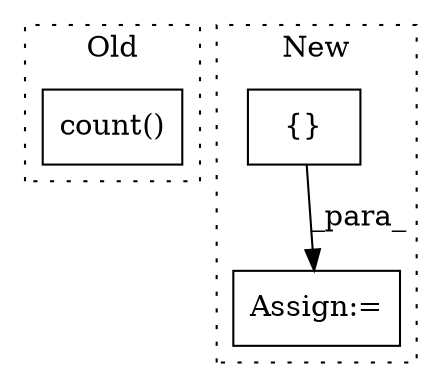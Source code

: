 digraph G {
subgraph cluster0 {
1 [label="count()" a="75" s="2194" l="10" shape="box"];
label = "Old";
style="dotted";
}
subgraph cluster1 {
2 [label="{}" a="59" s="2500,2538" l="1,0" shape="box"];
3 [label="Assign:=" a="68" s="2497" l="3" shape="box"];
label = "New";
style="dotted";
}
2 -> 3 [label="_para_"];
}